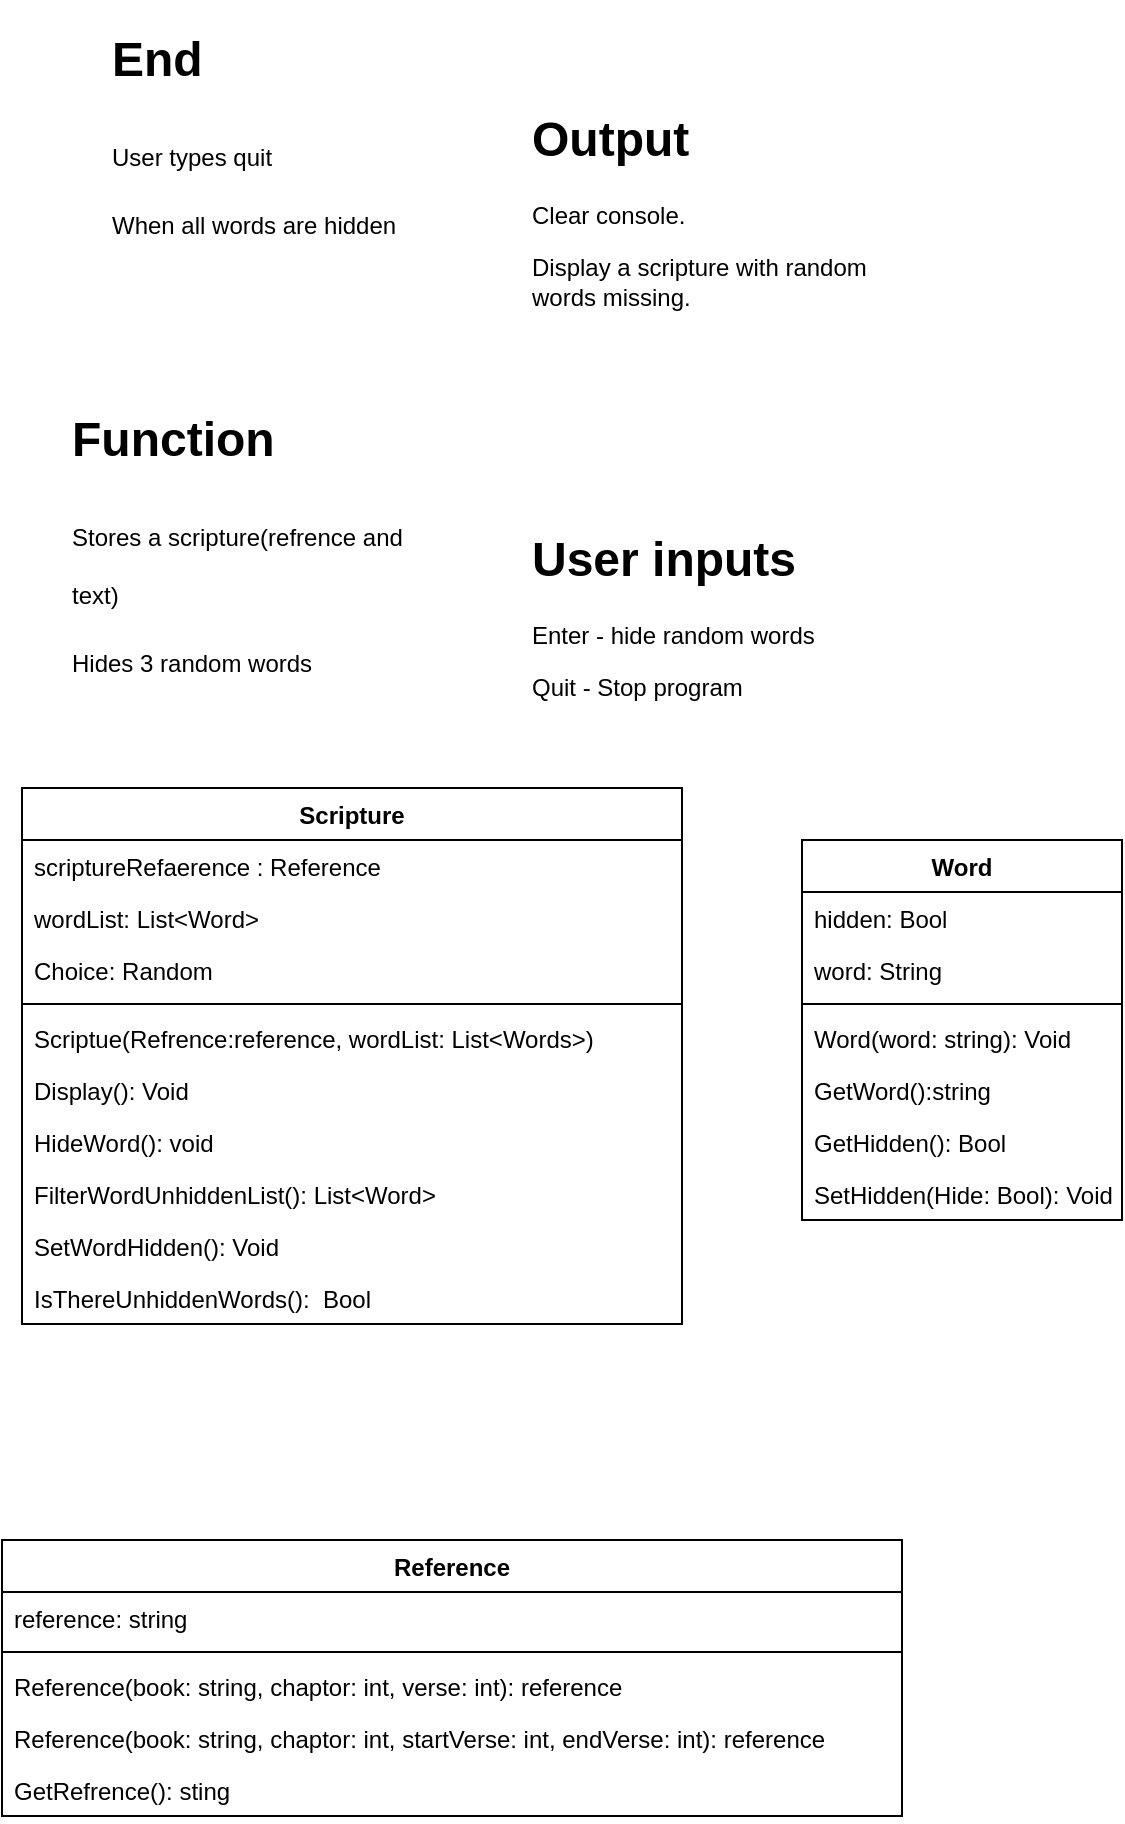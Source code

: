 <mxfile version="20.7.4" type="device"><diagram id="P-8udwL13yxOUKk3-NnG" name="Page-1"><mxGraphModel dx="712" dy="827" grid="1" gridSize="10" guides="1" tooltips="1" connect="1" arrows="1" fold="1" page="1" pageScale="1" pageWidth="850" pageHeight="1100" math="0" shadow="0"><root><mxCell id="0"/><mxCell id="1" parent="0"/><mxCell id="X1xR37RSChXQzDsupIO5-4" value="&lt;h1&gt;User inputs&lt;/h1&gt;&lt;p&gt;Enter - hide random words&lt;/p&gt;&lt;p&gt;Quit - Stop program&lt;/p&gt;" style="text;html=1;strokeColor=none;fillColor=none;spacing=5;spacingTop=-20;whiteSpace=wrap;overflow=hidden;rounded=0;" vertex="1" parent="1"><mxGeometry x="270" y="430" width="190" height="120" as="geometry"/></mxCell><mxCell id="X1xR37RSChXQzDsupIO5-5" value="&lt;h1&gt;Output&lt;/h1&gt;&lt;div&gt;Clear console.&lt;/div&gt;&lt;p&gt;Display a scripture with random words missing.&lt;/p&gt;" style="text;html=1;strokeColor=none;fillColor=none;spacing=5;spacingTop=-20;whiteSpace=wrap;overflow=hidden;rounded=0;" vertex="1" parent="1"><mxGeometry x="270" y="220" width="190" height="150" as="geometry"/></mxCell><mxCell id="X1xR37RSChXQzDsupIO5-6" value="&lt;h1&gt;&lt;span style=&quot;background-color: initial;&quot;&gt;End&lt;/span&gt;&lt;/h1&gt;&lt;h1&gt;&lt;span style=&quot;font-size: 12px; font-weight: 400;&quot;&gt;User types quit&lt;/span&gt;&lt;/h1&gt;&lt;div&gt;&lt;span style=&quot;font-size: 12px; font-weight: 400;&quot;&gt;When all words are hidden&lt;/span&gt;&lt;/div&gt;" style="text;html=1;strokeColor=none;fillColor=none;spacing=5;spacingTop=-20;whiteSpace=wrap;overflow=hidden;rounded=0;" vertex="1" parent="1"><mxGeometry x="60" y="180" width="190" height="160" as="geometry"/></mxCell><mxCell id="X1xR37RSChXQzDsupIO5-7" value="&lt;h1&gt;&lt;span style=&quot;background-color: initial;&quot;&gt;Function&lt;/span&gt;&lt;/h1&gt;&lt;h1&gt;&lt;span style=&quot;font-size: 12px; font-weight: 400;&quot;&gt;Stores a scripture(refrence and text)&amp;nbsp;&lt;/span&gt;&lt;/h1&gt;&lt;div&gt;&lt;span style=&quot;font-size: 12px; font-weight: 400;&quot;&gt;Hides 3 random words&lt;/span&gt;&lt;/div&gt;" style="text;html=1;strokeColor=none;fillColor=none;spacing=5;spacingTop=-20;whiteSpace=wrap;overflow=hidden;rounded=0;" vertex="1" parent="1"><mxGeometry x="40" y="370" width="190" height="160" as="geometry"/></mxCell><mxCell id="X1xR37RSChXQzDsupIO5-13" value="Scripture" style="swimlane;fontStyle=1;align=center;verticalAlign=top;childLayout=stackLayout;horizontal=1;startSize=26;horizontalStack=0;resizeParent=1;resizeParentMax=0;resizeLast=0;collapsible=1;marginBottom=0;" vertex="1" parent="1"><mxGeometry x="20" y="564" width="330" height="268" as="geometry"/></mxCell><mxCell id="X1xR37RSChXQzDsupIO5-14" value="scriptureRefaerence : Reference" style="text;strokeColor=none;fillColor=none;align=left;verticalAlign=top;spacingLeft=4;spacingRight=4;overflow=hidden;rotatable=0;points=[[0,0.5],[1,0.5]];portConstraint=eastwest;" vertex="1" parent="X1xR37RSChXQzDsupIO5-13"><mxGeometry y="26" width="330" height="26" as="geometry"/></mxCell><mxCell id="X1xR37RSChXQzDsupIO5-35" value="wordList: List&lt;Word&gt;" style="text;strokeColor=none;fillColor=none;align=left;verticalAlign=top;spacingLeft=4;spacingRight=4;overflow=hidden;rotatable=0;points=[[0,0.5],[1,0.5]];portConstraint=eastwest;" vertex="1" parent="X1xR37RSChXQzDsupIO5-13"><mxGeometry y="52" width="330" height="26" as="geometry"/></mxCell><mxCell id="X1xR37RSChXQzDsupIO5-28" value="Choice: Random" style="text;strokeColor=none;fillColor=none;align=left;verticalAlign=top;spacingLeft=4;spacingRight=4;overflow=hidden;rotatable=0;points=[[0,0.5],[1,0.5]];portConstraint=eastwest;" vertex="1" parent="X1xR37RSChXQzDsupIO5-13"><mxGeometry y="78" width="330" height="26" as="geometry"/></mxCell><mxCell id="X1xR37RSChXQzDsupIO5-15" value="" style="line;strokeWidth=1;fillColor=none;align=left;verticalAlign=middle;spacingTop=-1;spacingLeft=3;spacingRight=3;rotatable=0;labelPosition=right;points=[];portConstraint=eastwest;strokeColor=inherit;" vertex="1" parent="X1xR37RSChXQzDsupIO5-13"><mxGeometry y="104" width="330" height="8" as="geometry"/></mxCell><mxCell id="X1xR37RSChXQzDsupIO5-16" value="Scriptue(Refrence:reference, wordList: List&lt;Words&gt;)" style="text;strokeColor=none;fillColor=none;align=left;verticalAlign=top;spacingLeft=4;spacingRight=4;overflow=hidden;rotatable=0;points=[[0,0.5],[1,0.5]];portConstraint=eastwest;" vertex="1" parent="X1xR37RSChXQzDsupIO5-13"><mxGeometry y="112" width="330" height="26" as="geometry"/></mxCell><mxCell id="X1xR37RSChXQzDsupIO5-31" value="Display(): Void" style="text;strokeColor=none;fillColor=none;align=left;verticalAlign=top;spacingLeft=4;spacingRight=4;overflow=hidden;rotatable=0;points=[[0,0.5],[1,0.5]];portConstraint=eastwest;" vertex="1" parent="X1xR37RSChXQzDsupIO5-13"><mxGeometry y="138" width="330" height="26" as="geometry"/></mxCell><mxCell id="X1xR37RSChXQzDsupIO5-36" value="HideWord(): void" style="text;strokeColor=none;fillColor=none;align=left;verticalAlign=top;spacingLeft=4;spacingRight=4;overflow=hidden;rotatable=0;points=[[0,0.5],[1,0.5]];portConstraint=eastwest;" vertex="1" parent="X1xR37RSChXQzDsupIO5-13"><mxGeometry y="164" width="330" height="26" as="geometry"/></mxCell><mxCell id="X1xR37RSChXQzDsupIO5-38" value="FilterWordUnhiddenList(): List&lt;Word&gt;" style="text;strokeColor=none;fillColor=none;align=left;verticalAlign=top;spacingLeft=4;spacingRight=4;overflow=hidden;rotatable=0;points=[[0,0.5],[1,0.5]];portConstraint=eastwest;" vertex="1" parent="X1xR37RSChXQzDsupIO5-13"><mxGeometry y="190" width="330" height="26" as="geometry"/></mxCell><mxCell id="X1xR37RSChXQzDsupIO5-39" value="SetWordHidden(): Void" style="text;strokeColor=none;fillColor=none;align=left;verticalAlign=top;spacingLeft=4;spacingRight=4;overflow=hidden;rotatable=0;points=[[0,0.5],[1,0.5]];portConstraint=eastwest;" vertex="1" parent="X1xR37RSChXQzDsupIO5-13"><mxGeometry y="216" width="330" height="26" as="geometry"/></mxCell><mxCell id="X1xR37RSChXQzDsupIO5-34" value="IsThereUnhiddenWords():  Bool" style="text;strokeColor=none;fillColor=none;align=left;verticalAlign=top;spacingLeft=4;spacingRight=4;overflow=hidden;rotatable=0;points=[[0,0.5],[1,0.5]];portConstraint=eastwest;" vertex="1" parent="X1xR37RSChXQzDsupIO5-13"><mxGeometry y="242" width="330" height="26" as="geometry"/></mxCell><mxCell id="X1xR37RSChXQzDsupIO5-17" value="Reference" style="swimlane;fontStyle=1;align=center;verticalAlign=top;childLayout=stackLayout;horizontal=1;startSize=26;horizontalStack=0;resizeParent=1;resizeParentMax=0;resizeLast=0;collapsible=1;marginBottom=0;" vertex="1" parent="1"><mxGeometry x="10" y="940" width="450" height="138" as="geometry"/></mxCell><mxCell id="X1xR37RSChXQzDsupIO5-18" value="reference: string" style="text;strokeColor=none;fillColor=none;align=left;verticalAlign=top;spacingLeft=4;spacingRight=4;overflow=hidden;rotatable=0;points=[[0,0.5],[1,0.5]];portConstraint=eastwest;" vertex="1" parent="X1xR37RSChXQzDsupIO5-17"><mxGeometry y="26" width="450" height="26" as="geometry"/></mxCell><mxCell id="X1xR37RSChXQzDsupIO5-19" value="" style="line;strokeWidth=1;fillColor=none;align=left;verticalAlign=middle;spacingTop=-1;spacingLeft=3;spacingRight=3;rotatable=0;labelPosition=right;points=[];portConstraint=eastwest;strokeColor=inherit;" vertex="1" parent="X1xR37RSChXQzDsupIO5-17"><mxGeometry y="52" width="450" height="8" as="geometry"/></mxCell><mxCell id="X1xR37RSChXQzDsupIO5-20" value="Reference(book: string, chaptor: int, verse: int): reference" style="text;strokeColor=none;fillColor=none;align=left;verticalAlign=top;spacingLeft=4;spacingRight=4;overflow=hidden;rotatable=0;points=[[0,0.5],[1,0.5]];portConstraint=eastwest;" vertex="1" parent="X1xR37RSChXQzDsupIO5-17"><mxGeometry y="60" width="450" height="26" as="geometry"/></mxCell><mxCell id="X1xR37RSChXQzDsupIO5-29" value="Reference(book: string, chaptor: int, startVerse: int, endVerse: int): reference" style="text;strokeColor=none;fillColor=none;align=left;verticalAlign=top;spacingLeft=4;spacingRight=4;overflow=hidden;rotatable=0;points=[[0,0.5],[1,0.5]];portConstraint=eastwest;" vertex="1" parent="X1xR37RSChXQzDsupIO5-17"><mxGeometry y="86" width="450" height="26" as="geometry"/></mxCell><mxCell id="X1xR37RSChXQzDsupIO5-30" value="GetRefrence(): sting" style="text;strokeColor=none;fillColor=none;align=left;verticalAlign=top;spacingLeft=4;spacingRight=4;overflow=hidden;rotatable=0;points=[[0,0.5],[1,0.5]];portConstraint=eastwest;" vertex="1" parent="X1xR37RSChXQzDsupIO5-17"><mxGeometry y="112" width="450" height="26" as="geometry"/></mxCell><mxCell id="X1xR37RSChXQzDsupIO5-21" value="Word" style="swimlane;fontStyle=1;align=center;verticalAlign=top;childLayout=stackLayout;horizontal=1;startSize=26;horizontalStack=0;resizeParent=1;resizeParentMax=0;resizeLast=0;collapsible=1;marginBottom=0;" vertex="1" parent="1"><mxGeometry x="410" y="590" width="160" height="190" as="geometry"/></mxCell><mxCell id="X1xR37RSChXQzDsupIO5-22" value="hidden: Bool" style="text;strokeColor=none;fillColor=none;align=left;verticalAlign=top;spacingLeft=4;spacingRight=4;overflow=hidden;rotatable=0;points=[[0,0.5],[1,0.5]];portConstraint=eastwest;" vertex="1" parent="X1xR37RSChXQzDsupIO5-21"><mxGeometry y="26" width="160" height="26" as="geometry"/></mxCell><mxCell id="X1xR37RSChXQzDsupIO5-26" value="word: String" style="text;strokeColor=none;fillColor=none;align=left;verticalAlign=top;spacingLeft=4;spacingRight=4;overflow=hidden;rotatable=0;points=[[0,0.5],[1,0.5]];portConstraint=eastwest;" vertex="1" parent="X1xR37RSChXQzDsupIO5-21"><mxGeometry y="52" width="160" height="26" as="geometry"/></mxCell><mxCell id="X1xR37RSChXQzDsupIO5-23" value="" style="line;strokeWidth=1;fillColor=none;align=left;verticalAlign=middle;spacingTop=-1;spacingLeft=3;spacingRight=3;rotatable=0;labelPosition=right;points=[];portConstraint=eastwest;strokeColor=inherit;" vertex="1" parent="X1xR37RSChXQzDsupIO5-21"><mxGeometry y="78" width="160" height="8" as="geometry"/></mxCell><mxCell id="X1xR37RSChXQzDsupIO5-24" value="Word(word: string): Void" style="text;strokeColor=none;fillColor=none;align=left;verticalAlign=top;spacingLeft=4;spacingRight=4;overflow=hidden;rotatable=0;points=[[0,0.5],[1,0.5]];portConstraint=eastwest;" vertex="1" parent="X1xR37RSChXQzDsupIO5-21"><mxGeometry y="86" width="160" height="26" as="geometry"/></mxCell><mxCell id="X1xR37RSChXQzDsupIO5-37" value="GetWord():string" style="text;strokeColor=none;fillColor=none;align=left;verticalAlign=top;spacingLeft=4;spacingRight=4;overflow=hidden;rotatable=0;points=[[0,0.5],[1,0.5]];portConstraint=eastwest;" vertex="1" parent="X1xR37RSChXQzDsupIO5-21"><mxGeometry y="112" width="160" height="26" as="geometry"/></mxCell><mxCell id="X1xR37RSChXQzDsupIO5-40" value="GetHidden(): Bool" style="text;strokeColor=none;fillColor=none;align=left;verticalAlign=top;spacingLeft=4;spacingRight=4;overflow=hidden;rotatable=0;points=[[0,0.5],[1,0.5]];portConstraint=eastwest;" vertex="1" parent="X1xR37RSChXQzDsupIO5-21"><mxGeometry y="138" width="160" height="26" as="geometry"/></mxCell><mxCell id="X1xR37RSChXQzDsupIO5-41" value="SetHidden(Hide: Bool): Void" style="text;strokeColor=none;fillColor=none;align=left;verticalAlign=top;spacingLeft=4;spacingRight=4;overflow=hidden;rotatable=0;points=[[0,0.5],[1,0.5]];portConstraint=eastwest;" vertex="1" parent="X1xR37RSChXQzDsupIO5-21"><mxGeometry y="164" width="160" height="26" as="geometry"/></mxCell></root></mxGraphModel></diagram></mxfile>